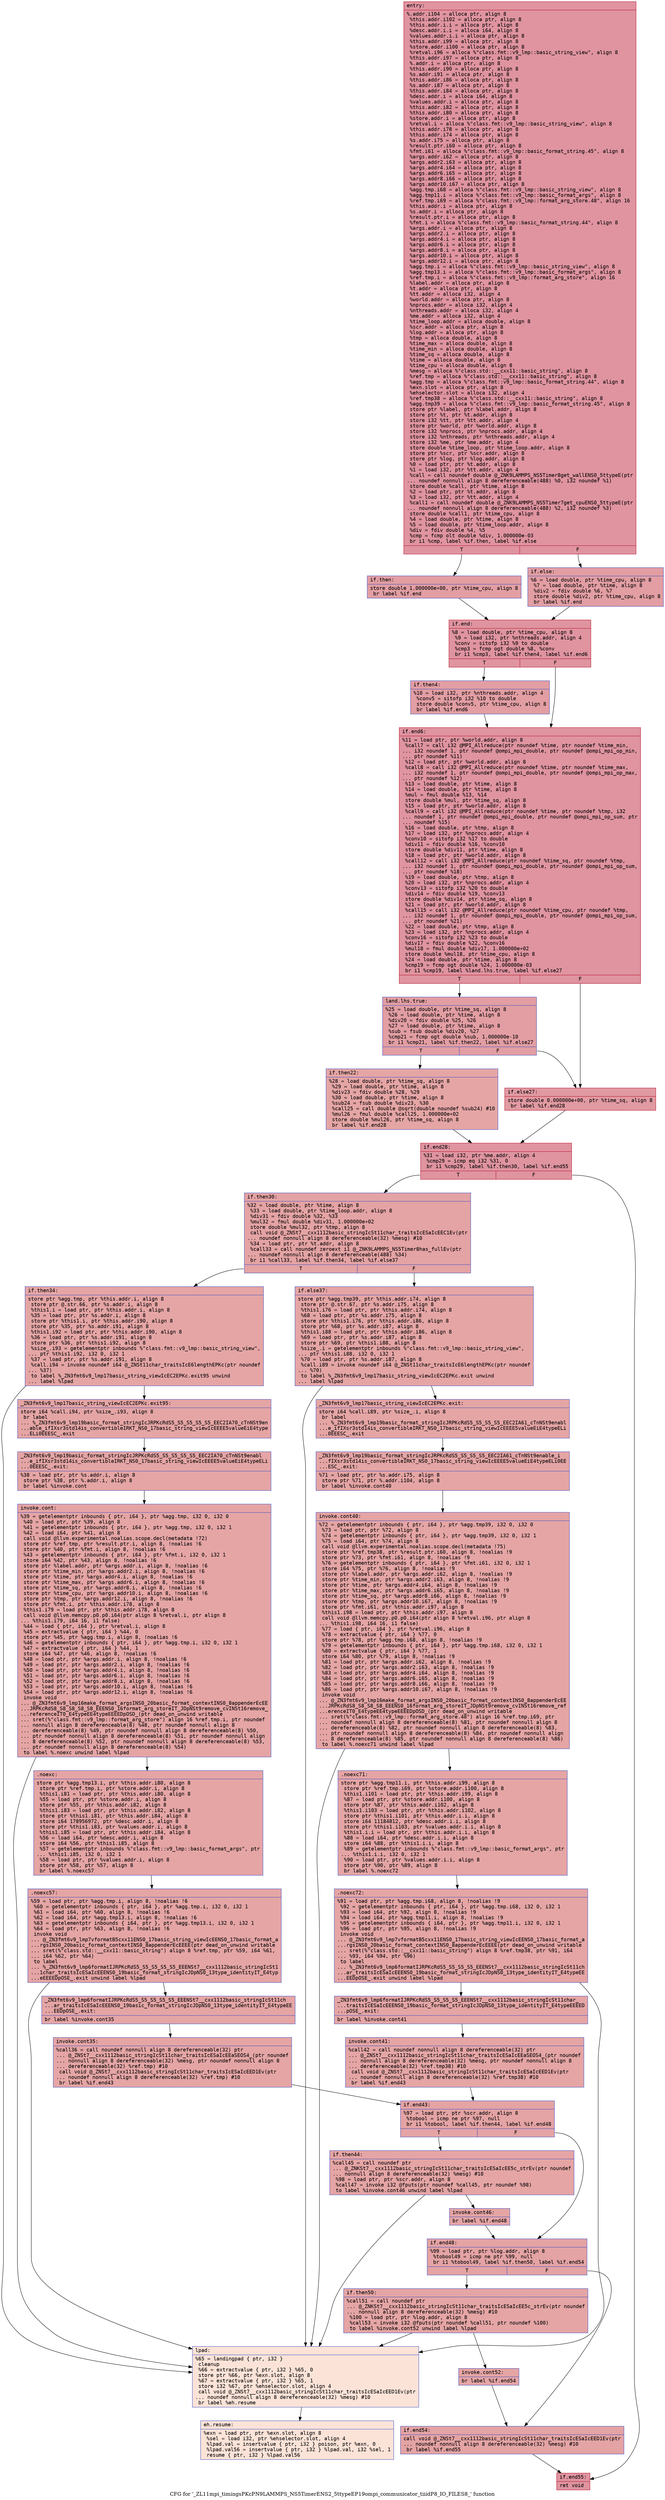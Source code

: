 digraph "CFG for '_ZL11mpi_timingsPKcPN9LAMMPS_NS5TimerENS2_5ttypeEP19ompi_communicator_tiiidP8_IO_FILES8_' function" {
	label="CFG for '_ZL11mpi_timingsPKcPN9LAMMPS_NS5TimerENS2_5ttypeEP19ompi_communicator_tiiidP8_IO_FILES8_' function";

	Node0x55e522829da0 [shape=record,color="#b70d28ff", style=filled, fillcolor="#b70d2870" fontname="Courier",label="{entry:\l|  %.addr.i104 = alloca ptr, align 8\l  %this.addr.i102 = alloca ptr, align 8\l  %this.addr.i.i = alloca ptr, align 8\l  %desc.addr.i.i = alloca i64, align 8\l  %values.addr.i.i = alloca ptr, align 8\l  %this.addr.i99 = alloca ptr, align 8\l  %store.addr.i100 = alloca ptr, align 8\l  %retval.i96 = alloca %\"class.fmt::v9_lmp::basic_string_view\", align 8\l  %this.addr.i97 = alloca ptr, align 8\l  %.addr.i = alloca ptr, align 8\l  %this.addr.i90 = alloca ptr, align 8\l  %s.addr.i91 = alloca ptr, align 8\l  %this.addr.i86 = alloca ptr, align 8\l  %s.addr.i87 = alloca ptr, align 8\l  %this.addr.i84 = alloca ptr, align 8\l  %desc.addr.i = alloca i64, align 8\l  %values.addr.i = alloca ptr, align 8\l  %this.addr.i82 = alloca ptr, align 8\l  %this.addr.i80 = alloca ptr, align 8\l  %store.addr.i = alloca ptr, align 8\l  %retval.i = alloca %\"class.fmt::v9_lmp::basic_string_view\", align 8\l  %this.addr.i78 = alloca ptr, align 8\l  %this.addr.i74 = alloca ptr, align 8\l  %s.addr.i75 = alloca ptr, align 8\l  %result.ptr.i60 = alloca ptr, align 8\l  %fmt.i61 = alloca %\"class.fmt::v9_lmp::basic_format_string.45\", align 8\l  %args.addr.i62 = alloca ptr, align 8\l  %args.addr2.i63 = alloca ptr, align 8\l  %args.addr4.i64 = alloca ptr, align 8\l  %args.addr6.i65 = alloca ptr, align 8\l  %args.addr8.i66 = alloca ptr, align 8\l  %args.addr10.i67 = alloca ptr, align 8\l  %agg.tmp.i68 = alloca %\"class.fmt::v9_lmp::basic_string_view\", align 8\l  %agg.tmp11.i = alloca %\"class.fmt::v9_lmp::basic_format_args\", align 8\l  %ref.tmp.i69 = alloca %\"class.fmt::v9_lmp::format_arg_store.48\", align 16\l  %this.addr.i = alloca ptr, align 8\l  %s.addr.i = alloca ptr, align 8\l  %result.ptr.i = alloca ptr, align 8\l  %fmt.i = alloca %\"class.fmt::v9_lmp::basic_format_string.44\", align 8\l  %args.addr.i = alloca ptr, align 8\l  %args.addr2.i = alloca ptr, align 8\l  %args.addr4.i = alloca ptr, align 8\l  %args.addr6.i = alloca ptr, align 8\l  %args.addr8.i = alloca ptr, align 8\l  %args.addr10.i = alloca ptr, align 8\l  %args.addr12.i = alloca ptr, align 8\l  %agg.tmp.i = alloca %\"class.fmt::v9_lmp::basic_string_view\", align 8\l  %agg.tmp13.i = alloca %\"class.fmt::v9_lmp::basic_format_args\", align 8\l  %ref.tmp.i = alloca %\"class.fmt::v9_lmp::format_arg_store\", align 16\l  %label.addr = alloca ptr, align 8\l  %t.addr = alloca ptr, align 8\l  %tt.addr = alloca i32, align 4\l  %world.addr = alloca ptr, align 8\l  %nprocs.addr = alloca i32, align 4\l  %nthreads.addr = alloca i32, align 4\l  %me.addr = alloca i32, align 4\l  %time_loop.addr = alloca double, align 8\l  %scr.addr = alloca ptr, align 8\l  %log.addr = alloca ptr, align 8\l  %tmp = alloca double, align 8\l  %time_max = alloca double, align 8\l  %time_min = alloca double, align 8\l  %time_sq = alloca double, align 8\l  %time = alloca double, align 8\l  %time_cpu = alloca double, align 8\l  %mesg = alloca %\"class.std::__cxx11::basic_string\", align 8\l  %ref.tmp = alloca %\"class.std::__cxx11::basic_string\", align 8\l  %agg.tmp = alloca %\"class.fmt::v9_lmp::basic_format_string.44\", align 8\l  %exn.slot = alloca ptr, align 8\l  %ehselector.slot = alloca i32, align 4\l  %ref.tmp38 = alloca %\"class.std::__cxx11::basic_string\", align 8\l  %agg.tmp39 = alloca %\"class.fmt::v9_lmp::basic_format_string.45\", align 8\l  store ptr %label, ptr %label.addr, align 8\l  store ptr %t, ptr %t.addr, align 8\l  store i32 %tt, ptr %tt.addr, align 4\l  store ptr %world, ptr %world.addr, align 8\l  store i32 %nprocs, ptr %nprocs.addr, align 4\l  store i32 %nthreads, ptr %nthreads.addr, align 4\l  store i32 %me, ptr %me.addr, align 4\l  store double %time_loop, ptr %time_loop.addr, align 8\l  store ptr %scr, ptr %scr.addr, align 8\l  store ptr %log, ptr %log.addr, align 8\l  %0 = load ptr, ptr %t.addr, align 8\l  %1 = load i32, ptr %tt.addr, align 4\l  %call = call noundef double @_ZNK9LAMMPS_NS5Timer8get_wallENS0_5ttypeE(ptr\l... noundef nonnull align 8 dereferenceable(488) %0, i32 noundef %1)\l  store double %call, ptr %time, align 8\l  %2 = load ptr, ptr %t.addr, align 8\l  %3 = load i32, ptr %tt.addr, align 4\l  %call1 = call noundef double @_ZNK9LAMMPS_NS5Timer7get_cpuENS0_5ttypeE(ptr\l... noundef nonnull align 8 dereferenceable(488) %2, i32 noundef %3)\l  store double %call1, ptr %time_cpu, align 8\l  %4 = load double, ptr %time, align 8\l  %5 = load double, ptr %time_loop.addr, align 8\l  %div = fdiv double %4, %5\l  %cmp = fcmp olt double %div, 1.000000e-03\l  br i1 %cmp, label %if.then, label %if.else\l|{<s0>T|<s1>F}}"];
	Node0x55e522829da0:s0 -> Node0x55e52282e360[tooltip="entry -> if.then\nProbability 50.00%" ];
	Node0x55e522829da0:s1 -> Node0x55e52282e3d0[tooltip="entry -> if.else\nProbability 50.00%" ];
	Node0x55e52282e360 [shape=record,color="#3d50c3ff", style=filled, fillcolor="#be242e70" fontname="Courier",label="{if.then:\l|  store double 1.000000e+00, ptr %time_cpu, align 8\l  br label %if.end\l}"];
	Node0x55e52282e360 -> Node0x55e52282e500[tooltip="if.then -> if.end\nProbability 100.00%" ];
	Node0x55e52282e3d0 [shape=record,color="#3d50c3ff", style=filled, fillcolor="#be242e70" fontname="Courier",label="{if.else:\l|  %6 = load double, ptr %time_cpu, align 8\l  %7 = load double, ptr %time, align 8\l  %div2 = fdiv double %6, %7\l  store double %div2, ptr %time_cpu, align 8\l  br label %if.end\l}"];
	Node0x55e52282e3d0 -> Node0x55e52282e500[tooltip="if.else -> if.end\nProbability 100.00%" ];
	Node0x55e52282e500 [shape=record,color="#b70d28ff", style=filled, fillcolor="#b70d2870" fontname="Courier",label="{if.end:\l|  %8 = load double, ptr %time_cpu, align 8\l  %9 = load i32, ptr %nthreads.addr, align 4\l  %conv = sitofp i32 %9 to double\l  %cmp3 = fcmp ogt double %8, %conv\l  br i1 %cmp3, label %if.then4, label %if.end6\l|{<s0>T|<s1>F}}"];
	Node0x55e52282e500:s0 -> Node0x55e52282ea50[tooltip="if.end -> if.then4\nProbability 50.00%" ];
	Node0x55e52282e500:s1 -> Node0x55e52282ead0[tooltip="if.end -> if.end6\nProbability 50.00%" ];
	Node0x55e52282ea50 [shape=record,color="#3d50c3ff", style=filled, fillcolor="#be242e70" fontname="Courier",label="{if.then4:\l|  %10 = load i32, ptr %nthreads.addr, align 4\l  %conv5 = sitofp i32 %10 to double\l  store double %conv5, ptr %time_cpu, align 8\l  br label %if.end6\l}"];
	Node0x55e52282ea50 -> Node0x55e52282ead0[tooltip="if.then4 -> if.end6\nProbability 100.00%" ];
	Node0x55e52282ead0 [shape=record,color="#b70d28ff", style=filled, fillcolor="#b70d2870" fontname="Courier",label="{if.end6:\l|  %11 = load ptr, ptr %world.addr, align 8\l  %call7 = call i32 @MPI_Allreduce(ptr noundef %time, ptr noundef %time_min,\l... i32 noundef 1, ptr noundef @ompi_mpi_double, ptr noundef @ompi_mpi_op_min,\l... ptr noundef %11)\l  %12 = load ptr, ptr %world.addr, align 8\l  %call8 = call i32 @MPI_Allreduce(ptr noundef %time, ptr noundef %time_max,\l... i32 noundef 1, ptr noundef @ompi_mpi_double, ptr noundef @ompi_mpi_op_max,\l... ptr noundef %12)\l  %13 = load double, ptr %time, align 8\l  %14 = load double, ptr %time, align 8\l  %mul = fmul double %13, %14\l  store double %mul, ptr %time_sq, align 8\l  %15 = load ptr, ptr %world.addr, align 8\l  %call9 = call i32 @MPI_Allreduce(ptr noundef %time, ptr noundef %tmp, i32\l... noundef 1, ptr noundef @ompi_mpi_double, ptr noundef @ompi_mpi_op_sum, ptr\l... noundef %15)\l  %16 = load double, ptr %tmp, align 8\l  %17 = load i32, ptr %nprocs.addr, align 4\l  %conv10 = sitofp i32 %17 to double\l  %div11 = fdiv double %16, %conv10\l  store double %div11, ptr %time, align 8\l  %18 = load ptr, ptr %world.addr, align 8\l  %call12 = call i32 @MPI_Allreduce(ptr noundef %time_sq, ptr noundef %tmp,\l... i32 noundef 1, ptr noundef @ompi_mpi_double, ptr noundef @ompi_mpi_op_sum,\l... ptr noundef %18)\l  %19 = load double, ptr %tmp, align 8\l  %20 = load i32, ptr %nprocs.addr, align 4\l  %conv13 = sitofp i32 %20 to double\l  %div14 = fdiv double %19, %conv13\l  store double %div14, ptr %time_sq, align 8\l  %21 = load ptr, ptr %world.addr, align 8\l  %call15 = call i32 @MPI_Allreduce(ptr noundef %time_cpu, ptr noundef %tmp,\l... i32 noundef 1, ptr noundef @ompi_mpi_double, ptr noundef @ompi_mpi_op_sum,\l... ptr noundef %21)\l  %22 = load double, ptr %tmp, align 8\l  %23 = load i32, ptr %nprocs.addr, align 4\l  %conv16 = sitofp i32 %23 to double\l  %div17 = fdiv double %22, %conv16\l  %mul18 = fmul double %div17, 1.000000e+02\l  store double %mul18, ptr %time_cpu, align 8\l  %24 = load double, ptr %time, align 8\l  %cmp19 = fcmp ogt double %24, 1.000000e-03\l  br i1 %cmp19, label %land.lhs.true, label %if.else27\l|{<s0>T|<s1>F}}"];
	Node0x55e52282ead0:s0 -> Node0x55e522830b60[tooltip="if.end6 -> land.lhs.true\nProbability 50.00%" ];
	Node0x55e52282ead0:s1 -> Node0x55e522830bb0[tooltip="if.end6 -> if.else27\nProbability 50.00%" ];
	Node0x55e522830b60 [shape=record,color="#3d50c3ff", style=filled, fillcolor="#be242e70" fontname="Courier",label="{land.lhs.true:\l|  %25 = load double, ptr %time_sq, align 8\l  %26 = load double, ptr %time, align 8\l  %div20 = fdiv double %25, %26\l  %27 = load double, ptr %time, align 8\l  %sub = fsub double %div20, %27\l  %cmp21 = fcmp ogt double %sub, 1.000000e-10\l  br i1 %cmp21, label %if.then22, label %if.else27\l|{<s0>T|<s1>F}}"];
	Node0x55e522830b60:s0 -> Node0x55e522831070[tooltip="land.lhs.true -> if.then22\nProbability 50.00%" ];
	Node0x55e522830b60:s1 -> Node0x55e522830bb0[tooltip="land.lhs.true -> if.else27\nProbability 50.00%" ];
	Node0x55e522831070 [shape=record,color="#3d50c3ff", style=filled, fillcolor="#c5333470" fontname="Courier",label="{if.then22:\l|  %28 = load double, ptr %time_sq, align 8\l  %29 = load double, ptr %time, align 8\l  %div23 = fdiv double %28, %29\l  %30 = load double, ptr %time, align 8\l  %sub24 = fsub double %div23, %30\l  %call25 = call double @sqrt(double noundef %sub24) #10\l  %mul26 = fmul double %call25, 1.000000e+02\l  store double %mul26, ptr %time_sq, align 8\l  br label %if.end28\l}"];
	Node0x55e522831070 -> Node0x55e522831780[tooltip="if.then22 -> if.end28\nProbability 100.00%" ];
	Node0x55e522830bb0 [shape=record,color="#b70d28ff", style=filled, fillcolor="#bb1b2c70" fontname="Courier",label="{if.else27:\l|  store double 0.000000e+00, ptr %time_sq, align 8\l  br label %if.end28\l}"];
	Node0x55e522830bb0 -> Node0x55e522831780[tooltip="if.else27 -> if.end28\nProbability 100.00%" ];
	Node0x55e522831780 [shape=record,color="#b70d28ff", style=filled, fillcolor="#b70d2870" fontname="Courier",label="{if.end28:\l|  %31 = load i32, ptr %me.addr, align 4\l  %cmp29 = icmp eq i32 %31, 0\l  br i1 %cmp29, label %if.then30, label %if.end55\l|{<s0>T|<s1>F}}"];
	Node0x55e522831780:s0 -> Node0x55e522831ab0[tooltip="if.end28 -> if.then30\nProbability 37.50%" ];
	Node0x55e522831780:s1 -> Node0x55e522831b30[tooltip="if.end28 -> if.end55\nProbability 62.50%" ];
	Node0x55e522831ab0 [shape=record,color="#3d50c3ff", style=filled, fillcolor="#c32e3170" fontname="Courier",label="{if.then30:\l|  %32 = load double, ptr %time, align 8\l  %33 = load double, ptr %time_loop.addr, align 8\l  %div31 = fdiv double %32, %33\l  %mul32 = fmul double %div31, 1.000000e+02\l  store double %mul32, ptr %tmp, align 8\l  call void @_ZNSt7__cxx1112basic_stringIcSt11char_traitsIcESaIcEEC1Ev(ptr\l... noundef nonnull align 8 dereferenceable(32) %mesg) #10\l  %34 = load ptr, ptr %t.addr, align 8\l  %call33 = call noundef zeroext i1 @_ZNK9LAMMPS_NS5Timer8has_fullEv(ptr\l... noundef nonnull align 8 dereferenceable(488) %34)\l  br i1 %call33, label %if.then34, label %if.else37\l|{<s0>T|<s1>F}}"];
	Node0x55e522831ab0:s0 -> Node0x55e522832260[tooltip="if.then30 -> if.then34\nProbability 50.00%" ];
	Node0x55e522831ab0:s1 -> Node0x55e5228322b0[tooltip="if.then30 -> if.else37\nProbability 50.00%" ];
	Node0x55e522832260 [shape=record,color="#3d50c3ff", style=filled, fillcolor="#c5333470" fontname="Courier",label="{if.then34:\l|  store ptr %agg.tmp, ptr %this.addr.i, align 8\l  store ptr @.str.66, ptr %s.addr.i, align 8\l  %this1.i = load ptr, ptr %this.addr.i, align 8\l  %35 = load ptr, ptr %s.addr.i, align 8\l  store ptr %this1.i, ptr %this.addr.i90, align 8\l  store ptr %35, ptr %s.addr.i91, align 8\l  %this1.i92 = load ptr, ptr %this.addr.i90, align 8\l  %36 = load ptr, ptr %s.addr.i91, align 8\l  store ptr %36, ptr %this1.i92, align 8\l  %size_.i93 = getelementptr inbounds %\"class.fmt::v9_lmp::basic_string_view\",\l... ptr %this1.i92, i32 0, i32 1\l  %37 = load ptr, ptr %s.addr.i91, align 8\l  %call.i94 = invoke noundef i64 @_ZNSt11char_traitsIcE6lengthEPKc(ptr noundef\l... %37)\l          to label %_ZN3fmt6v9_lmp17basic_string_viewIcEC2EPKc.exit95 unwind\l... label %lpad\l}"];
	Node0x55e522832260 -> Node0x55e522832b60[tooltip="if.then34 -> _ZN3fmt6v9_lmp17basic_string_viewIcEC2EPKc.exit95\nProbability 100.00%" ];
	Node0x55e522832260 -> Node0x55e522832c40[tooltip="if.then34 -> lpad\nProbability 0.00%" ];
	Node0x55e522832b60 [shape=record,color="#3d50c3ff", style=filled, fillcolor="#c5333470" fontname="Courier",label="{_ZN3fmt6v9_lmp17basic_string_viewIcEC2EPKc.exit95:\l|  store i64 %call.i94, ptr %size_.i93, align 8\l  br label\l... %_ZN3fmt6v9_lmp19basic_format_stringIcJRPKcRdS5_S5_S5_S5_S5_EEC2IA70_cTnNSt9en\l...able_ifIXsr3std14is_convertibleIRKT_NS0_17basic_string_viewIcEEEE5valueEiE4type\l...ELi0EEESC_.exit\l}"];
	Node0x55e522832b60 -> Node0x55e522832f50[tooltip="_ZN3fmt6v9_lmp17basic_string_viewIcEC2EPKc.exit95 -> _ZN3fmt6v9_lmp19basic_format_stringIcJRPKcRdS5_S5_S5_S5_S5_EEC2IA70_cTnNSt9enable_ifIXsr3std14is_convertibleIRKT_NS0_17basic_string_viewIcEEEE5valueEiE4typeELi0EEESC_.exit\nProbability 100.00%" ];
	Node0x55e522832f50 [shape=record,color="#3d50c3ff", style=filled, fillcolor="#c5333470" fontname="Courier",label="{_ZN3fmt6v9_lmp19basic_format_stringIcJRPKcRdS5_S5_S5_S5_S5_EEC2IA70_cTnNSt9enabl\l...e_ifIXsr3std14is_convertibleIRKT_NS0_17basic_string_viewIcEEEE5valueEiE4typeELi\l...0EEESC_.exit:\l|  %38 = load ptr, ptr %s.addr.i, align 8\l  store ptr %38, ptr %.addr.i, align 8\l  br label %invoke.cont\l}"];
	Node0x55e522832f50 -> Node0x55e522833380[tooltip="_ZN3fmt6v9_lmp19basic_format_stringIcJRPKcRdS5_S5_S5_S5_S5_EEC2IA70_cTnNSt9enable_ifIXsr3std14is_convertibleIRKT_NS0_17basic_string_viewIcEEEE5valueEiE4typeELi0EEESC_.exit -> invoke.cont\nProbability 100.00%" ];
	Node0x55e522833380 [shape=record,color="#3d50c3ff", style=filled, fillcolor="#c5333470" fontname="Courier",label="{invoke.cont:\l|  %39 = getelementptr inbounds \{ ptr, i64 \}, ptr %agg.tmp, i32 0, i32 0\l  %40 = load ptr, ptr %39, align 8\l  %41 = getelementptr inbounds \{ ptr, i64 \}, ptr %agg.tmp, i32 0, i32 1\l  %42 = load i64, ptr %41, align 8\l  call void @llvm.experimental.noalias.scope.decl(metadata !72)\l  store ptr %ref.tmp, ptr %result.ptr.i, align 8, !noalias !6\l  store ptr %40, ptr %fmt.i, align 8, !noalias !6\l  %43 = getelementptr inbounds \{ ptr, i64 \}, ptr %fmt.i, i32 0, i32 1\l  store i64 %42, ptr %43, align 8, !noalias !6\l  store ptr %label.addr, ptr %args.addr.i, align 8, !noalias !6\l  store ptr %time_min, ptr %args.addr2.i, align 8, !noalias !6\l  store ptr %time, ptr %args.addr4.i, align 8, !noalias !6\l  store ptr %time_max, ptr %args.addr6.i, align 8, !noalias !6\l  store ptr %time_sq, ptr %args.addr8.i, align 8, !noalias !6\l  store ptr %time_cpu, ptr %args.addr10.i, align 8, !noalias !6\l  store ptr %tmp, ptr %args.addr12.i, align 8, !noalias !6\l  store ptr %fmt.i, ptr %this.addr.i78, align 8\l  %this1.i79 = load ptr, ptr %this.addr.i78, align 8\l  call void @llvm.memcpy.p0.p0.i64(ptr align 8 %retval.i, ptr align 8\l... %this1.i79, i64 16, i1 false)\l  %44 = load \{ ptr, i64 \}, ptr %retval.i, align 8\l  %45 = extractvalue \{ ptr, i64 \} %44, 0\l  store ptr %45, ptr %agg.tmp.i, align 8, !noalias !6\l  %46 = getelementptr inbounds \{ ptr, i64 \}, ptr %agg.tmp.i, i32 0, i32 1\l  %47 = extractvalue \{ ptr, i64 \} %44, 1\l  store i64 %47, ptr %46, align 8, !noalias !6\l  %48 = load ptr, ptr %args.addr.i, align 8, !noalias !6\l  %49 = load ptr, ptr %args.addr2.i, align 8, !noalias !6\l  %50 = load ptr, ptr %args.addr4.i, align 8, !noalias !6\l  %51 = load ptr, ptr %args.addr6.i, align 8, !noalias !6\l  %52 = load ptr, ptr %args.addr8.i, align 8, !noalias !6\l  %53 = load ptr, ptr %args.addr10.i, align 8, !noalias !6\l  %54 = load ptr, ptr %args.addr12.i, align 8, !noalias !6\l  invoke void\l... @_ZN3fmt6v9_lmp16make_format_argsINS0_20basic_format_contextINS0_8appenderEcEE\l...JRPKcRdS8_S8_S8_S8_S8_EEENS0_16format_arg_storeIT_JDpNSt9remove_cvINSt16remove_\l...referenceIT0_E4typeEE4typeEEEEDpOSD_(ptr dead_on_unwind writable\l... sret(%\"class.fmt::v9_lmp::format_arg_store\") align 16 %ref.tmp.i, ptr noundef\l... nonnull align 8 dereferenceable(8) %48, ptr noundef nonnull align 8\l... dereferenceable(8) %49, ptr noundef nonnull align 8 dereferenceable(8) %50,\l... ptr noundef nonnull align 8 dereferenceable(8) %51, ptr noundef nonnull align\l... 8 dereferenceable(8) %52, ptr noundef nonnull align 8 dereferenceable(8) %53,\l... ptr noundef nonnull align 8 dereferenceable(8) %54)\l          to label %.noexc unwind label %lpad\l}"];
	Node0x55e522833380 -> Node0x55e522835660[tooltip="invoke.cont -> .noexc\nProbability 100.00%" ];
	Node0x55e522833380 -> Node0x55e522832c40[tooltip="invoke.cont -> lpad\nProbability 0.00%" ];
	Node0x55e522835660 [shape=record,color="#3d50c3ff", style=filled, fillcolor="#c5333470" fontname="Courier",label="{.noexc:\l|  store ptr %agg.tmp13.i, ptr %this.addr.i80, align 8\l  store ptr %ref.tmp.i, ptr %store.addr.i, align 8\l  %this1.i81 = load ptr, ptr %this.addr.i80, align 8\l  %55 = load ptr, ptr %store.addr.i, align 8\l  store ptr %55, ptr %this.addr.i82, align 8\l  %this1.i83 = load ptr, ptr %this.addr.i82, align 8\l  store ptr %this1.i81, ptr %this.addr.i84, align 8\l  store i64 178956972, ptr %desc.addr.i, align 8\l  store ptr %this1.i83, ptr %values.addr.i, align 8\l  %this1.i85 = load ptr, ptr %this.addr.i84, align 8\l  %56 = load i64, ptr %desc.addr.i, align 8\l  store i64 %56, ptr %this1.i85, align 8\l  %57 = getelementptr inbounds %\"class.fmt::v9_lmp::basic_format_args\", ptr\l... %this1.i85, i32 0, i32 1\l  %58 = load ptr, ptr %values.addr.i, align 8\l  store ptr %58, ptr %57, align 8\l  br label %.noexc57\l}"];
	Node0x55e522835660 -> Node0x55e5228364a0[tooltip=".noexc -> .noexc57\nProbability 100.00%" ];
	Node0x55e5228364a0 [shape=record,color="#3d50c3ff", style=filled, fillcolor="#c5333470" fontname="Courier",label="{.noexc57:\l|  %59 = load ptr, ptr %agg.tmp.i, align 8, !noalias !6\l  %60 = getelementptr inbounds \{ ptr, i64 \}, ptr %agg.tmp.i, i32 0, i32 1\l  %61 = load i64, ptr %60, align 8, !noalias !6\l  %62 = load i64, ptr %agg.tmp13.i, align 8, !noalias !6\l  %63 = getelementptr inbounds \{ i64, ptr \}, ptr %agg.tmp13.i, i32 0, i32 1\l  %64 = load ptr, ptr %63, align 8, !noalias !6\l  invoke void\l... @_ZN3fmt6v9_lmp7vformatB5cxx11ENS0_17basic_string_viewIcEENS0_17basic_format_a\l...rgsINS0_20basic_format_contextINS0_8appenderEcEEEE(ptr dead_on_unwind writable\l... sret(%\"class.std::__cxx11::basic_string\") align 8 %ref.tmp, ptr %59, i64 %61,\l... i64 %62, ptr %64)\l          to label\l... %_ZN3fmt6v9_lmp6formatIJRPKcRdS5_S5_S5_S5_S5_EEENSt7__cxx1112basic_stringIcSt1\l...1char_traitsIcESaIcEEENS0_19basic_format_stringIcJDpNS0_13type_identityIT_E4typ\l...eEEEEDpOSE_.exit unwind label %lpad\l}"];
	Node0x55e5228364a0 -> Node0x55e5228369d0[tooltip=".noexc57 -> _ZN3fmt6v9_lmp6formatIJRPKcRdS5_S5_S5_S5_S5_EEENSt7__cxx1112basic_stringIcSt11char_traitsIcESaIcEEENS0_19basic_format_stringIcJDpNS0_13type_identityIT_E4typeEEEEDpOSE_.exit\nProbability 100.00%" ];
	Node0x55e5228364a0 -> Node0x55e522832c40[tooltip=".noexc57 -> lpad\nProbability 0.00%" ];
	Node0x55e5228369d0 [shape=record,color="#3d50c3ff", style=filled, fillcolor="#c5333470" fontname="Courier",label="{_ZN3fmt6v9_lmp6formatIJRPKcRdS5_S5_S5_S5_S5_EEENSt7__cxx1112basic_stringIcSt11ch\l...ar_traitsIcESaIcEEENS0_19basic_format_stringIcJDpNS0_13type_identityIT_E4typeEE\l...EEDpOSE_.exit:\l|  br label %invoke.cont35\l}"];
	Node0x55e5228369d0 -> Node0x55e522836e10[tooltip="_ZN3fmt6v9_lmp6formatIJRPKcRdS5_S5_S5_S5_S5_EEENSt7__cxx1112basic_stringIcSt11char_traitsIcESaIcEEENS0_19basic_format_stringIcJDpNS0_13type_identityIT_E4typeEEEEDpOSE_.exit -> invoke.cont35\nProbability 100.00%" ];
	Node0x55e522836e10 [shape=record,color="#3d50c3ff", style=filled, fillcolor="#c5333470" fontname="Courier",label="{invoke.cont35:\l|  %call36 = call noundef nonnull align 8 dereferenceable(32) ptr\l... @_ZNSt7__cxx1112basic_stringIcSt11char_traitsIcESaIcEEaSEOS4_(ptr noundef\l... nonnull align 8 dereferenceable(32) %mesg, ptr noundef nonnull align 8\l... dereferenceable(32) %ref.tmp) #10\l  call void @_ZNSt7__cxx1112basic_stringIcSt11char_traitsIcESaIcEED1Ev(ptr\l... noundef nonnull align 8 dereferenceable(32) %ref.tmp) #10\l  br label %if.end43\l}"];
	Node0x55e522836e10 -> Node0x55e522836ed0[tooltip="invoke.cont35 -> if.end43\nProbability 100.00%" ];
	Node0x55e522832c40 [shape=record,color="#3d50c3ff", style=filled, fillcolor="#f6bfa670" fontname="Courier",label="{lpad:\l|  %65 = landingpad \{ ptr, i32 \}\l          cleanup\l  %66 = extractvalue \{ ptr, i32 \} %65, 0\l  store ptr %66, ptr %exn.slot, align 8\l  %67 = extractvalue \{ ptr, i32 \} %65, 1\l  store i32 %67, ptr %ehselector.slot, align 4\l  call void @_ZNSt7__cxx1112basic_stringIcSt11char_traitsIcESaIcEED1Ev(ptr\l... noundef nonnull align 8 dereferenceable(32) %mesg) #10\l  br label %eh.resume\l}"];
	Node0x55e522832c40 -> Node0x55e5228373e0[tooltip="lpad -> eh.resume\nProbability 100.00%" ];
	Node0x55e5228322b0 [shape=record,color="#3d50c3ff", style=filled, fillcolor="#c5333470" fontname="Courier",label="{if.else37:\l|  store ptr %agg.tmp39, ptr %this.addr.i74, align 8\l  store ptr @.str.67, ptr %s.addr.i75, align 8\l  %this1.i76 = load ptr, ptr %this.addr.i74, align 8\l  %68 = load ptr, ptr %s.addr.i75, align 8\l  store ptr %this1.i76, ptr %this.addr.i86, align 8\l  store ptr %68, ptr %s.addr.i87, align 8\l  %this1.i88 = load ptr, ptr %this.addr.i86, align 8\l  %69 = load ptr, ptr %s.addr.i87, align 8\l  store ptr %69, ptr %this1.i88, align 8\l  %size_.i = getelementptr inbounds %\"class.fmt::v9_lmp::basic_string_view\",\l... ptr %this1.i88, i32 0, i32 1\l  %70 = load ptr, ptr %s.addr.i87, align 8\l  %call.i89 = invoke noundef i64 @_ZNSt11char_traitsIcE6lengthEPKc(ptr noundef\l... %70)\l          to label %_ZN3fmt6v9_lmp17basic_string_viewIcEC2EPKc.exit unwind\l... label %lpad\l}"];
	Node0x55e5228322b0 -> Node0x55e522837ca0[tooltip="if.else37 -> _ZN3fmt6v9_lmp17basic_string_viewIcEC2EPKc.exit\nProbability 100.00%" ];
	Node0x55e5228322b0 -> Node0x55e522832c40[tooltip="if.else37 -> lpad\nProbability 0.00%" ];
	Node0x55e522837ca0 [shape=record,color="#3d50c3ff", style=filled, fillcolor="#c5333470" fontname="Courier",label="{_ZN3fmt6v9_lmp17basic_string_viewIcEC2EPKc.exit:\l|  store i64 %call.i89, ptr %size_.i, align 8\l  br label\l... %_ZN3fmt6v9_lmp19basic_format_stringIcJRPKcRdS5_S5_S5_S5_EEC2IA61_cTnNSt9enabl\l...e_ifIXsr3std14is_convertibleIRKT_NS0_17basic_string_viewIcEEEE5valueEiE4typeELi\l...0EEESC_.exit\l}"];
	Node0x55e522837ca0 -> Node0x55e522837f00[tooltip="_ZN3fmt6v9_lmp17basic_string_viewIcEC2EPKc.exit -> _ZN3fmt6v9_lmp19basic_format_stringIcJRPKcRdS5_S5_S5_S5_EEC2IA61_cTnNSt9enable_ifIXsr3std14is_convertibleIRKT_NS0_17basic_string_viewIcEEEE5valueEiE4typeELi0EEESC_.exit\nProbability 100.00%" ];
	Node0x55e522837f00 [shape=record,color="#3d50c3ff", style=filled, fillcolor="#c5333470" fontname="Courier",label="{_ZN3fmt6v9_lmp19basic_format_stringIcJRPKcRdS5_S5_S5_S5_EEC2IA61_cTnNSt9enable_i\l...fIXsr3std14is_convertibleIRKT_NS0_17basic_string_viewIcEEEE5valueEiE4typeELi0EE\l...ESC_.exit:\l|  %71 = load ptr, ptr %s.addr.i75, align 8\l  store ptr %71, ptr %.addr.i104, align 8\l  br label %invoke.cont40\l}"];
	Node0x55e522837f00 -> Node0x55e522838330[tooltip="_ZN3fmt6v9_lmp19basic_format_stringIcJRPKcRdS5_S5_S5_S5_EEC2IA61_cTnNSt9enable_ifIXsr3std14is_convertibleIRKT_NS0_17basic_string_viewIcEEEE5valueEiE4typeELi0EEESC_.exit -> invoke.cont40\nProbability 100.00%" ];
	Node0x55e522838330 [shape=record,color="#3d50c3ff", style=filled, fillcolor="#c5333470" fontname="Courier",label="{invoke.cont40:\l|  %72 = getelementptr inbounds \{ ptr, i64 \}, ptr %agg.tmp39, i32 0, i32 0\l  %73 = load ptr, ptr %72, align 8\l  %74 = getelementptr inbounds \{ ptr, i64 \}, ptr %agg.tmp39, i32 0, i32 1\l  %75 = load i64, ptr %74, align 8\l  call void @llvm.experimental.noalias.scope.decl(metadata !75)\l  store ptr %ref.tmp38, ptr %result.ptr.i60, align 8, !noalias !9\l  store ptr %73, ptr %fmt.i61, align 8, !noalias !9\l  %76 = getelementptr inbounds \{ ptr, i64 \}, ptr %fmt.i61, i32 0, i32 1\l  store i64 %75, ptr %76, align 8, !noalias !9\l  store ptr %label.addr, ptr %args.addr.i62, align 8, !noalias !9\l  store ptr %time_min, ptr %args.addr2.i63, align 8, !noalias !9\l  store ptr %time, ptr %args.addr4.i64, align 8, !noalias !9\l  store ptr %time_max, ptr %args.addr6.i65, align 8, !noalias !9\l  store ptr %time_sq, ptr %args.addr8.i66, align 8, !noalias !9\l  store ptr %tmp, ptr %args.addr10.i67, align 8, !noalias !9\l  store ptr %fmt.i61, ptr %this.addr.i97, align 8\l  %this1.i98 = load ptr, ptr %this.addr.i97, align 8\l  call void @llvm.memcpy.p0.p0.i64(ptr align 8 %retval.i96, ptr align 8\l... %this1.i98, i64 16, i1 false)\l  %77 = load \{ ptr, i64 \}, ptr %retval.i96, align 8\l  %78 = extractvalue \{ ptr, i64 \} %77, 0\l  store ptr %78, ptr %agg.tmp.i68, align 8, !noalias !9\l  %79 = getelementptr inbounds \{ ptr, i64 \}, ptr %agg.tmp.i68, i32 0, i32 1\l  %80 = extractvalue \{ ptr, i64 \} %77, 1\l  store i64 %80, ptr %79, align 8, !noalias !9\l  %81 = load ptr, ptr %args.addr.i62, align 8, !noalias !9\l  %82 = load ptr, ptr %args.addr2.i63, align 8, !noalias !9\l  %83 = load ptr, ptr %args.addr4.i64, align 8, !noalias !9\l  %84 = load ptr, ptr %args.addr6.i65, align 8, !noalias !9\l  %85 = load ptr, ptr %args.addr8.i66, align 8, !noalias !9\l  %86 = load ptr, ptr %args.addr10.i67, align 8, !noalias !9\l  invoke void\l... @_ZN3fmt6v9_lmp16make_format_argsINS0_20basic_format_contextINS0_8appenderEcEE\l...JRPKcRdS8_S8_S8_S8_EEENS0_16format_arg_storeIT_JDpNSt9remove_cvINSt16remove_ref\l...erenceIT0_E4typeEE4typeEEEEDpOSD_(ptr dead_on_unwind writable\l... sret(%\"class.fmt::v9_lmp::format_arg_store.48\") align 16 %ref.tmp.i69, ptr\l... noundef nonnull align 8 dereferenceable(8) %81, ptr noundef nonnull align 8\l... dereferenceable(8) %82, ptr noundef nonnull align 8 dereferenceable(8) %83,\l... ptr noundef nonnull align 8 dereferenceable(8) %84, ptr noundef nonnull align\l... 8 dereferenceable(8) %85, ptr noundef nonnull align 8 dereferenceable(8) %86)\l          to label %.noexc71 unwind label %lpad\l}"];
	Node0x55e522838330 -> Node0x55e522839ce0[tooltip="invoke.cont40 -> .noexc71\nProbability 100.00%" ];
	Node0x55e522838330 -> Node0x55e522832c40[tooltip="invoke.cont40 -> lpad\nProbability 0.00%" ];
	Node0x55e522839ce0 [shape=record,color="#3d50c3ff", style=filled, fillcolor="#c5333470" fontname="Courier",label="{.noexc71:\l|  store ptr %agg.tmp11.i, ptr %this.addr.i99, align 8\l  store ptr %ref.tmp.i69, ptr %store.addr.i100, align 8\l  %this1.i101 = load ptr, ptr %this.addr.i99, align 8\l  %87 = load ptr, ptr %store.addr.i100, align 8\l  store ptr %87, ptr %this.addr.i102, align 8\l  %this1.i103 = load ptr, ptr %this.addr.i102, align 8\l  store ptr %this1.i101, ptr %this.addr.i.i, align 8\l  store i64 11184812, ptr %desc.addr.i.i, align 8\l  store ptr %this1.i103, ptr %values.addr.i.i, align 8\l  %this1.i.i = load ptr, ptr %this.addr.i.i, align 8\l  %88 = load i64, ptr %desc.addr.i.i, align 8\l  store i64 %88, ptr %this1.i.i, align 8\l  %89 = getelementptr inbounds %\"class.fmt::v9_lmp::basic_format_args\", ptr\l... %this1.i.i, i32 0, i32 1\l  %90 = load ptr, ptr %values.addr.i.i, align 8\l  store ptr %90, ptr %89, align 8\l  br label %.noexc72\l}"];
	Node0x55e522839ce0 -> Node0x55e52283a9a0[tooltip=".noexc71 -> .noexc72\nProbability 100.00%" ];
	Node0x55e52283a9a0 [shape=record,color="#3d50c3ff", style=filled, fillcolor="#c5333470" fontname="Courier",label="{.noexc72:\l|  %91 = load ptr, ptr %agg.tmp.i68, align 8, !noalias !9\l  %92 = getelementptr inbounds \{ ptr, i64 \}, ptr %agg.tmp.i68, i32 0, i32 1\l  %93 = load i64, ptr %92, align 8, !noalias !9\l  %94 = load i64, ptr %agg.tmp11.i, align 8, !noalias !9\l  %95 = getelementptr inbounds \{ i64, ptr \}, ptr %agg.tmp11.i, i32 0, i32 1\l  %96 = load ptr, ptr %95, align 8, !noalias !9\l  invoke void\l... @_ZN3fmt6v9_lmp7vformatB5cxx11ENS0_17basic_string_viewIcEENS0_17basic_format_a\l...rgsINS0_20basic_format_contextINS0_8appenderEcEEEE(ptr dead_on_unwind writable\l... sret(%\"class.std::__cxx11::basic_string\") align 8 %ref.tmp38, ptr %91, i64\l... %93, i64 %94, ptr %96)\l          to label\l... %_ZN3fmt6v9_lmp6formatIJRPKcRdS5_S5_S5_S5_EEENSt7__cxx1112basic_stringIcSt11ch\l...ar_traitsIcESaIcEEENS0_19basic_format_stringIcJDpNS0_13type_identityIT_E4typeEE\l...EEDpOSE_.exit unwind label %lpad\l}"];
	Node0x55e52283a9a0 -> Node0x55e522834aa0[tooltip=".noexc72 -> _ZN3fmt6v9_lmp6formatIJRPKcRdS5_S5_S5_S5_EEENSt7__cxx1112basic_stringIcSt11char_traitsIcESaIcEEENS0_19basic_format_stringIcJDpNS0_13type_identityIT_E4typeEEEEDpOSE_.exit\nProbability 100.00%" ];
	Node0x55e52283a9a0 -> Node0x55e522832c40[tooltip=".noexc72 -> lpad\nProbability 0.00%" ];
	Node0x55e522834aa0 [shape=record,color="#3d50c3ff", style=filled, fillcolor="#c5333470" fontname="Courier",label="{_ZN3fmt6v9_lmp6formatIJRPKcRdS5_S5_S5_S5_EEENSt7__cxx1112basic_stringIcSt11char_\l...traitsIcESaIcEEENS0_19basic_format_stringIcJDpNS0_13type_identityIT_E4typeEEEED\l...pOSE_.exit:\l|  br label %invoke.cont41\l}"];
	Node0x55e522834aa0 -> Node0x55e522834ee0[tooltip="_ZN3fmt6v9_lmp6formatIJRPKcRdS5_S5_S5_S5_EEENSt7__cxx1112basic_stringIcSt11char_traitsIcESaIcEEENS0_19basic_format_stringIcJDpNS0_13type_identityIT_E4typeEEEEDpOSE_.exit -> invoke.cont41\nProbability 100.00%" ];
	Node0x55e522834ee0 [shape=record,color="#3d50c3ff", style=filled, fillcolor="#c5333470" fontname="Courier",label="{invoke.cont41:\l|  %call42 = call noundef nonnull align 8 dereferenceable(32) ptr\l... @_ZNSt7__cxx1112basic_stringIcSt11char_traitsIcESaIcEEaSEOS4_(ptr noundef\l... nonnull align 8 dereferenceable(32) %mesg, ptr noundef nonnull align 8\l... dereferenceable(32) %ref.tmp38) #10\l  call void @_ZNSt7__cxx1112basic_stringIcSt11char_traitsIcESaIcEED1Ev(ptr\l... noundef nonnull align 8 dereferenceable(32) %ref.tmp38) #10\l  br label %if.end43\l}"];
	Node0x55e522834ee0 -> Node0x55e522836ed0[tooltip="invoke.cont41 -> if.end43\nProbability 100.00%" ];
	Node0x55e522836ed0 [shape=record,color="#3d50c3ff", style=filled, fillcolor="#c32e3170" fontname="Courier",label="{if.end43:\l|  %97 = load ptr, ptr %scr.addr, align 8\l  %tobool = icmp ne ptr %97, null\l  br i1 %tobool, label %if.then44, label %if.end48\l|{<s0>T|<s1>F}}"];
	Node0x55e522836ed0:s0 -> Node0x55e522834fa0[tooltip="if.end43 -> if.then44\nProbability 62.50%" ];
	Node0x55e522836ed0:s1 -> Node0x55e52283be90[tooltip="if.end43 -> if.end48\nProbability 37.50%" ];
	Node0x55e522834fa0 [shape=record,color="#3d50c3ff", style=filled, fillcolor="#c5333470" fontname="Courier",label="{if.then44:\l|  %call45 = call noundef ptr\l... @_ZNKSt7__cxx1112basic_stringIcSt11char_traitsIcESaIcEE5c_strEv(ptr noundef\l... nonnull align 8 dereferenceable(32) %mesg) #10\l  %98 = load ptr, ptr %scr.addr, align 8\l  %call47 = invoke i32 @fputs(ptr noundef %call45, ptr noundef %98)\l          to label %invoke.cont46 unwind label %lpad\l}"];
	Node0x55e522834fa0 -> Node0x55e52283bfc0[tooltip="if.then44 -> invoke.cont46\nProbability 100.00%" ];
	Node0x55e522834fa0 -> Node0x55e522832c40[tooltip="if.then44 -> lpad\nProbability 0.00%" ];
	Node0x55e52283bfc0 [shape=record,color="#3d50c3ff", style=filled, fillcolor="#c5333470" fontname="Courier",label="{invoke.cont46:\l|  br label %if.end48\l}"];
	Node0x55e52283bfc0 -> Node0x55e52283be90[tooltip="invoke.cont46 -> if.end48\nProbability 100.00%" ];
	Node0x55e52283be90 [shape=record,color="#3d50c3ff", style=filled, fillcolor="#c32e3170" fontname="Courier",label="{if.end48:\l|  %99 = load ptr, ptr %log.addr, align 8\l  %tobool49 = icmp ne ptr %99, null\l  br i1 %tobool49, label %if.then50, label %if.end54\l|{<s0>T|<s1>F}}"];
	Node0x55e52283be90:s0 -> Node0x55e52283c6b0[tooltip="if.end48 -> if.then50\nProbability 62.50%" ];
	Node0x55e52283be90:s1 -> Node0x55e52283c730[tooltip="if.end48 -> if.end54\nProbability 37.50%" ];
	Node0x55e52283c6b0 [shape=record,color="#3d50c3ff", style=filled, fillcolor="#c5333470" fontname="Courier",label="{if.then50:\l|  %call51 = call noundef ptr\l... @_ZNKSt7__cxx1112basic_stringIcSt11char_traitsIcESaIcEE5c_strEv(ptr noundef\l... nonnull align 8 dereferenceable(32) %mesg) #10\l  %100 = load ptr, ptr %log.addr, align 8\l  %call53 = invoke i32 @fputs(ptr noundef %call51, ptr noundef %100)\l          to label %invoke.cont52 unwind label %lpad\l}"];
	Node0x55e52283c6b0 -> Node0x55e52283c860[tooltip="if.then50 -> invoke.cont52\nProbability 100.00%" ];
	Node0x55e52283c6b0 -> Node0x55e522832c40[tooltip="if.then50 -> lpad\nProbability 0.00%" ];
	Node0x55e52283c860 [shape=record,color="#3d50c3ff", style=filled, fillcolor="#c5333470" fontname="Courier",label="{invoke.cont52:\l|  br label %if.end54\l}"];
	Node0x55e52283c860 -> Node0x55e52283c730[tooltip="invoke.cont52 -> if.end54\nProbability 100.00%" ];
	Node0x55e52283c730 [shape=record,color="#3d50c3ff", style=filled, fillcolor="#c32e3170" fontname="Courier",label="{if.end54:\l|  call void @_ZNSt7__cxx1112basic_stringIcSt11char_traitsIcESaIcEED1Ev(ptr\l... noundef nonnull align 8 dereferenceable(32) %mesg) #10\l  br label %if.end55\l}"];
	Node0x55e52283c730 -> Node0x55e522831b30[tooltip="if.end54 -> if.end55\nProbability 100.00%" ];
	Node0x55e522831b30 [shape=record,color="#b70d28ff", style=filled, fillcolor="#b70d2870" fontname="Courier",label="{if.end55:\l|  ret void\l}"];
	Node0x55e5228373e0 [shape=record,color="#3d50c3ff", style=filled, fillcolor="#f6bfa670" fontname="Courier",label="{eh.resume:\l|  %exn = load ptr, ptr %exn.slot, align 8\l  %sel = load i32, ptr %ehselector.slot, align 4\l  %lpad.val = insertvalue \{ ptr, i32 \} poison, ptr %exn, 0\l  %lpad.val56 = insertvalue \{ ptr, i32 \} %lpad.val, i32 %sel, 1\l  resume \{ ptr, i32 \} %lpad.val56\l}"];
}

